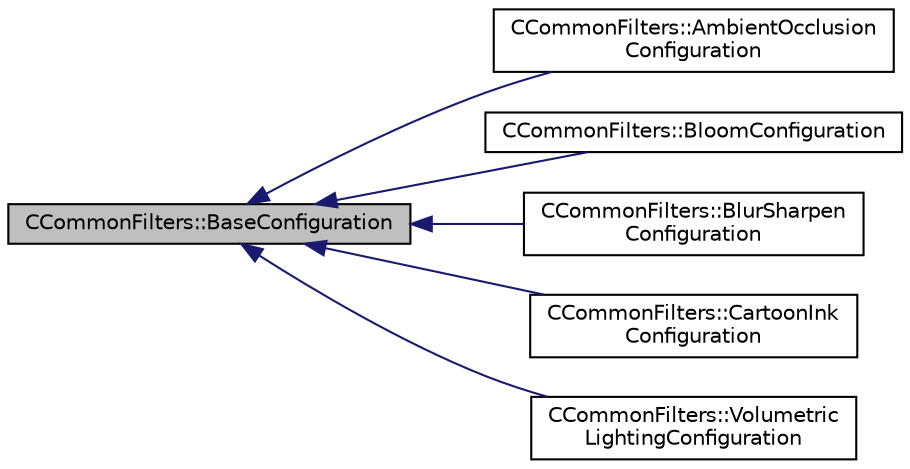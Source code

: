 digraph "CCommonFilters::BaseConfiguration"
{
  edge [fontname="Helvetica",fontsize="10",labelfontname="Helvetica",labelfontsize="10"];
  node [fontname="Helvetica",fontsize="10",shape=record];
  rankdir="LR";
  Node1 [label="CCommonFilters::BaseConfiguration",height=0.2,width=0.4,color="black", fillcolor="grey75", style="filled" fontcolor="black"];
  Node1 -> Node2 [dir="back",color="midnightblue",fontsize="10",style="solid",fontname="Helvetica"];
  Node2 [label="CCommonFilters::AmbientOcclusion\lConfiguration",height=0.2,width=0.4,color="black", fillcolor="white", style="filled",URL="$struct_c_common_filters_1_1_ambient_occlusion_configuration.html"];
  Node1 -> Node3 [dir="back",color="midnightblue",fontsize="10",style="solid",fontname="Helvetica"];
  Node3 [label="CCommonFilters::BloomConfiguration",height=0.2,width=0.4,color="black", fillcolor="white", style="filled",URL="$struct_c_common_filters_1_1_bloom_configuration.html"];
  Node1 -> Node4 [dir="back",color="midnightblue",fontsize="10",style="solid",fontname="Helvetica"];
  Node4 [label="CCommonFilters::BlurSharpen\lConfiguration",height=0.2,width=0.4,color="black", fillcolor="white", style="filled",URL="$struct_c_common_filters_1_1_blur_sharpen_configuration.html"];
  Node1 -> Node5 [dir="back",color="midnightblue",fontsize="10",style="solid",fontname="Helvetica"];
  Node5 [label="CCommonFilters::CartoonInk\lConfiguration",height=0.2,width=0.4,color="black", fillcolor="white", style="filled",URL="$struct_c_common_filters_1_1_cartoon_ink_configuration.html"];
  Node1 -> Node6 [dir="back",color="midnightblue",fontsize="10",style="solid",fontname="Helvetica"];
  Node6 [label="CCommonFilters::Volumetric\lLightingConfiguration",height=0.2,width=0.4,color="black", fillcolor="white", style="filled",URL="$struct_c_common_filters_1_1_volumetric_lighting_configuration.html"];
}
